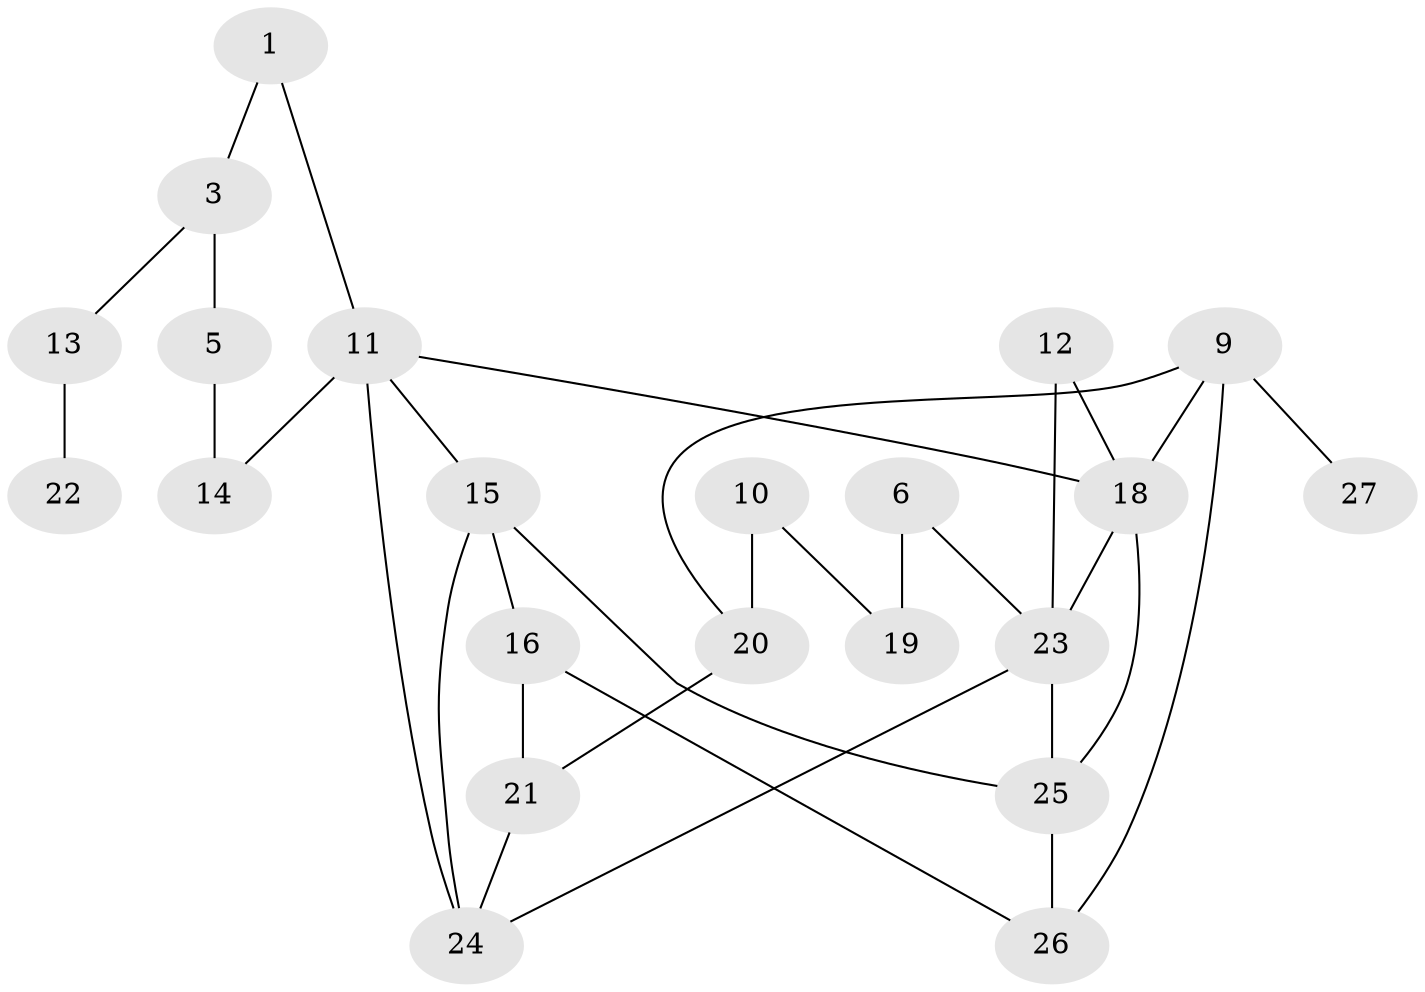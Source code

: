 // original degree distribution, {1: 0.2037037037037037, 2: 0.3333333333333333, 4: 0.16666666666666666, 3: 0.14814814814814814, 0: 0.07407407407407407, 5: 0.05555555555555555, 6: 0.018518518518518517}
// Generated by graph-tools (version 1.1) at 2025/00/03/09/25 03:00:40]
// undirected, 22 vertices, 32 edges
graph export_dot {
graph [start="1"]
  node [color=gray90,style=filled];
  1;
  3;
  5;
  6;
  9;
  10;
  11;
  12;
  13;
  14;
  15;
  16;
  18;
  19;
  20;
  21;
  22;
  23;
  24;
  25;
  26;
  27;
  1 -- 3 [weight=1.0];
  1 -- 11 [weight=1.0];
  3 -- 5 [weight=1.0];
  3 -- 13 [weight=1.0];
  5 -- 14 [weight=1.0];
  6 -- 19 [weight=1.0];
  6 -- 23 [weight=1.0];
  9 -- 18 [weight=1.0];
  9 -- 20 [weight=1.0];
  9 -- 26 [weight=1.0];
  9 -- 27 [weight=1.0];
  10 -- 19 [weight=1.0];
  10 -- 20 [weight=1.0];
  11 -- 14 [weight=2.0];
  11 -- 15 [weight=1.0];
  11 -- 18 [weight=2.0];
  11 -- 24 [weight=1.0];
  12 -- 18 [weight=1.0];
  12 -- 23 [weight=1.0];
  13 -- 22 [weight=1.0];
  15 -- 16 [weight=1.0];
  15 -- 24 [weight=1.0];
  15 -- 25 [weight=1.0];
  16 -- 21 [weight=1.0];
  16 -- 26 [weight=1.0];
  18 -- 23 [weight=1.0];
  18 -- 25 [weight=1.0];
  20 -- 21 [weight=1.0];
  21 -- 24 [weight=1.0];
  23 -- 24 [weight=1.0];
  23 -- 25 [weight=1.0];
  25 -- 26 [weight=2.0];
}
